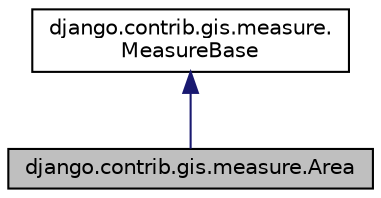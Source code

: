 digraph "django.contrib.gis.measure.Area"
{
 // LATEX_PDF_SIZE
  edge [fontname="Helvetica",fontsize="10",labelfontname="Helvetica",labelfontsize="10"];
  node [fontname="Helvetica",fontsize="10",shape=record];
  Node1 [label="django.contrib.gis.measure.Area",height=0.2,width=0.4,color="black", fillcolor="grey75", style="filled", fontcolor="black",tooltip=" "];
  Node2 -> Node1 [dir="back",color="midnightblue",fontsize="10",style="solid"];
  Node2 [label="django.contrib.gis.measure.\lMeasureBase",height=0.2,width=0.4,color="black", fillcolor="white", style="filled",URL="$classdjango_1_1contrib_1_1gis_1_1measure_1_1_measure_base.html",tooltip=" "];
}
